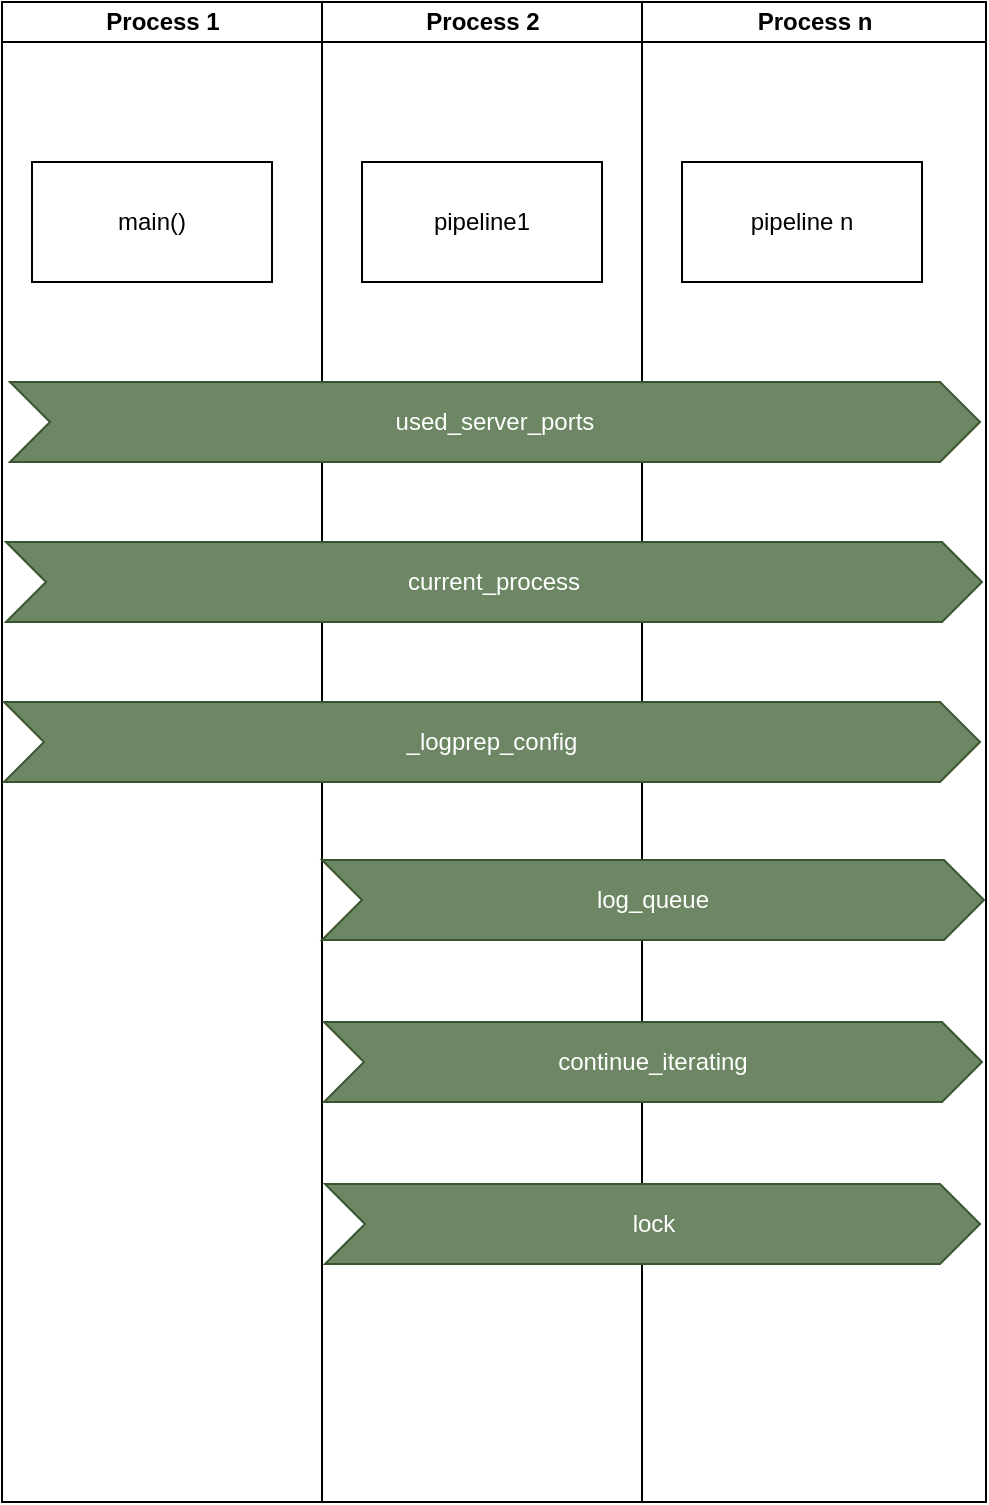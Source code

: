 <mxfile>
    <diagram id="lxmM-i-9KvldtpuMjnhC" name="Page-1">
        <mxGraphModel dx="1189" dy="439" grid="1" gridSize="10" guides="1" tooltips="1" connect="1" arrows="1" fold="1" page="1" pageScale="1" pageWidth="850" pageHeight="1100" math="0" shadow="0">
            <root>
                <mxCell id="0"/>
                <mxCell id="1" parent="0"/>
                <mxCell id="6" value="" style="swimlane;childLayout=stackLayout;resizeParent=1;resizeParentMax=0;startSize=0;html=1;" parent="1" vertex="1">
                    <mxGeometry x="200" y="10" width="492" height="750" as="geometry"/>
                </mxCell>
                <mxCell id="7" value="Process 1" style="swimlane;startSize=20;html=1;" parent="6" vertex="1">
                    <mxGeometry width="160" height="750" as="geometry"/>
                </mxCell>
                <mxCell id="2" value="main()" style="rounded=0;whiteSpace=wrap;html=1;" parent="7" vertex="1">
                    <mxGeometry x="15" y="80" width="120" height="60" as="geometry"/>
                </mxCell>
                <mxCell id="8" value="Process 2" style="swimlane;startSize=20;html=1;" parent="6" vertex="1">
                    <mxGeometry x="160" width="160" height="750" as="geometry"/>
                </mxCell>
                <mxCell id="3" value="pipeline1" style="rounded=0;whiteSpace=wrap;html=1;" parent="8" vertex="1">
                    <mxGeometry x="20" y="80" width="120" height="60" as="geometry"/>
                </mxCell>
                <mxCell id="9" value="Process n" style="swimlane;startSize=20;html=1;" parent="6" vertex="1">
                    <mxGeometry x="320" width="172" height="750" as="geometry"/>
                </mxCell>
                <mxCell id="4" value="pipeline n" style="rounded=0;whiteSpace=wrap;html=1;" parent="9" vertex="1">
                    <mxGeometry x="20.0" y="80" width="120" height="60" as="geometry"/>
                </mxCell>
                <mxCell id="12" value="used_server_ports" style="shape=step;perimeter=stepPerimeter;whiteSpace=wrap;html=1;fixedSize=1;fillColor=#6d8764;fontColor=#ffffff;strokeColor=#3A5431;" parent="9" vertex="1">
                    <mxGeometry x="-316" y="190" width="485" height="40" as="geometry"/>
                </mxCell>
                <mxCell id="16" value="lock" style="shape=step;perimeter=stepPerimeter;whiteSpace=wrap;html=1;fixedSize=1;fillColor=#6d8764;fontColor=#ffffff;strokeColor=#3A5431;" parent="9" vertex="1">
                    <mxGeometry x="-158.5" y="591" width="327.5" height="40" as="geometry"/>
                </mxCell>
                <mxCell id="17" value="log_queue" style="shape=step;perimeter=stepPerimeter;whiteSpace=wrap;html=1;fixedSize=1;fillColor=#6d8764;fontColor=#ffffff;strokeColor=#3A5431;" parent="9" vertex="1">
                    <mxGeometry x="-160" y="429" width="331" height="40" as="geometry"/>
                </mxCell>
                <mxCell id="19" value="continue_iterating&lt;span style=&quot;color: rgba(0, 0, 0, 0); font-family: monospace; font-size: 0px; text-align: start;&quot;&gt;%3CmxGraphModel%3E%3Croot%3E%3CmxCell%20id%3D%220%22%2F%3E%3CmxCell%20id%3D%221%22%20parent%3D%220%22%2F%3E%3CmxCell%20id%3D%222%22%20value%3D%22used_server_ports%22%20style%3D%22shape%3Dstep%3Bperimeter%3DstepPerimeter%3BwhiteSpace%3Dwrap%3Bhtml%3D1%3BfixedSize%3D1%3BfillColor%3Dnone%3B%22%20vertex%3D%221%22%20parent%3D%221%22%3E%3CmxGeometry%20x%3D%22208%22%20y%3D%22200%22%20width%3D%22150%22%20height%3D%2240%22%20as%3D%22geometry%22%2F%3E%3C%2FmxCell%3E%3C%2Froot%3E%3C%2FmxGraphModel%3E&lt;/span&gt;" style="shape=step;perimeter=stepPerimeter;whiteSpace=wrap;html=1;fixedSize=1;fillColor=#6d8764;fontColor=#ffffff;strokeColor=#3A5431;" parent="9" vertex="1">
                    <mxGeometry x="-159" y="510" width="329" height="40" as="geometry"/>
                </mxCell>
                <mxCell id="20" value="current_process" style="shape=step;perimeter=stepPerimeter;whiteSpace=wrap;html=1;fixedSize=1;fillColor=#6d8764;fontColor=#ffffff;strokeColor=#3A5431;" vertex="1" parent="9">
                    <mxGeometry x="-318" y="270" width="488" height="40" as="geometry"/>
                </mxCell>
                <mxCell id="21" value="_logprep_config" style="shape=step;perimeter=stepPerimeter;whiteSpace=wrap;html=1;fixedSize=1;fillColor=#6d8764;fontColor=#ffffff;strokeColor=#3A5431;" vertex="1" parent="9">
                    <mxGeometry x="-319" y="350" width="488" height="40" as="geometry"/>
                </mxCell>
            </root>
        </mxGraphModel>
    </diagram>
</mxfile>